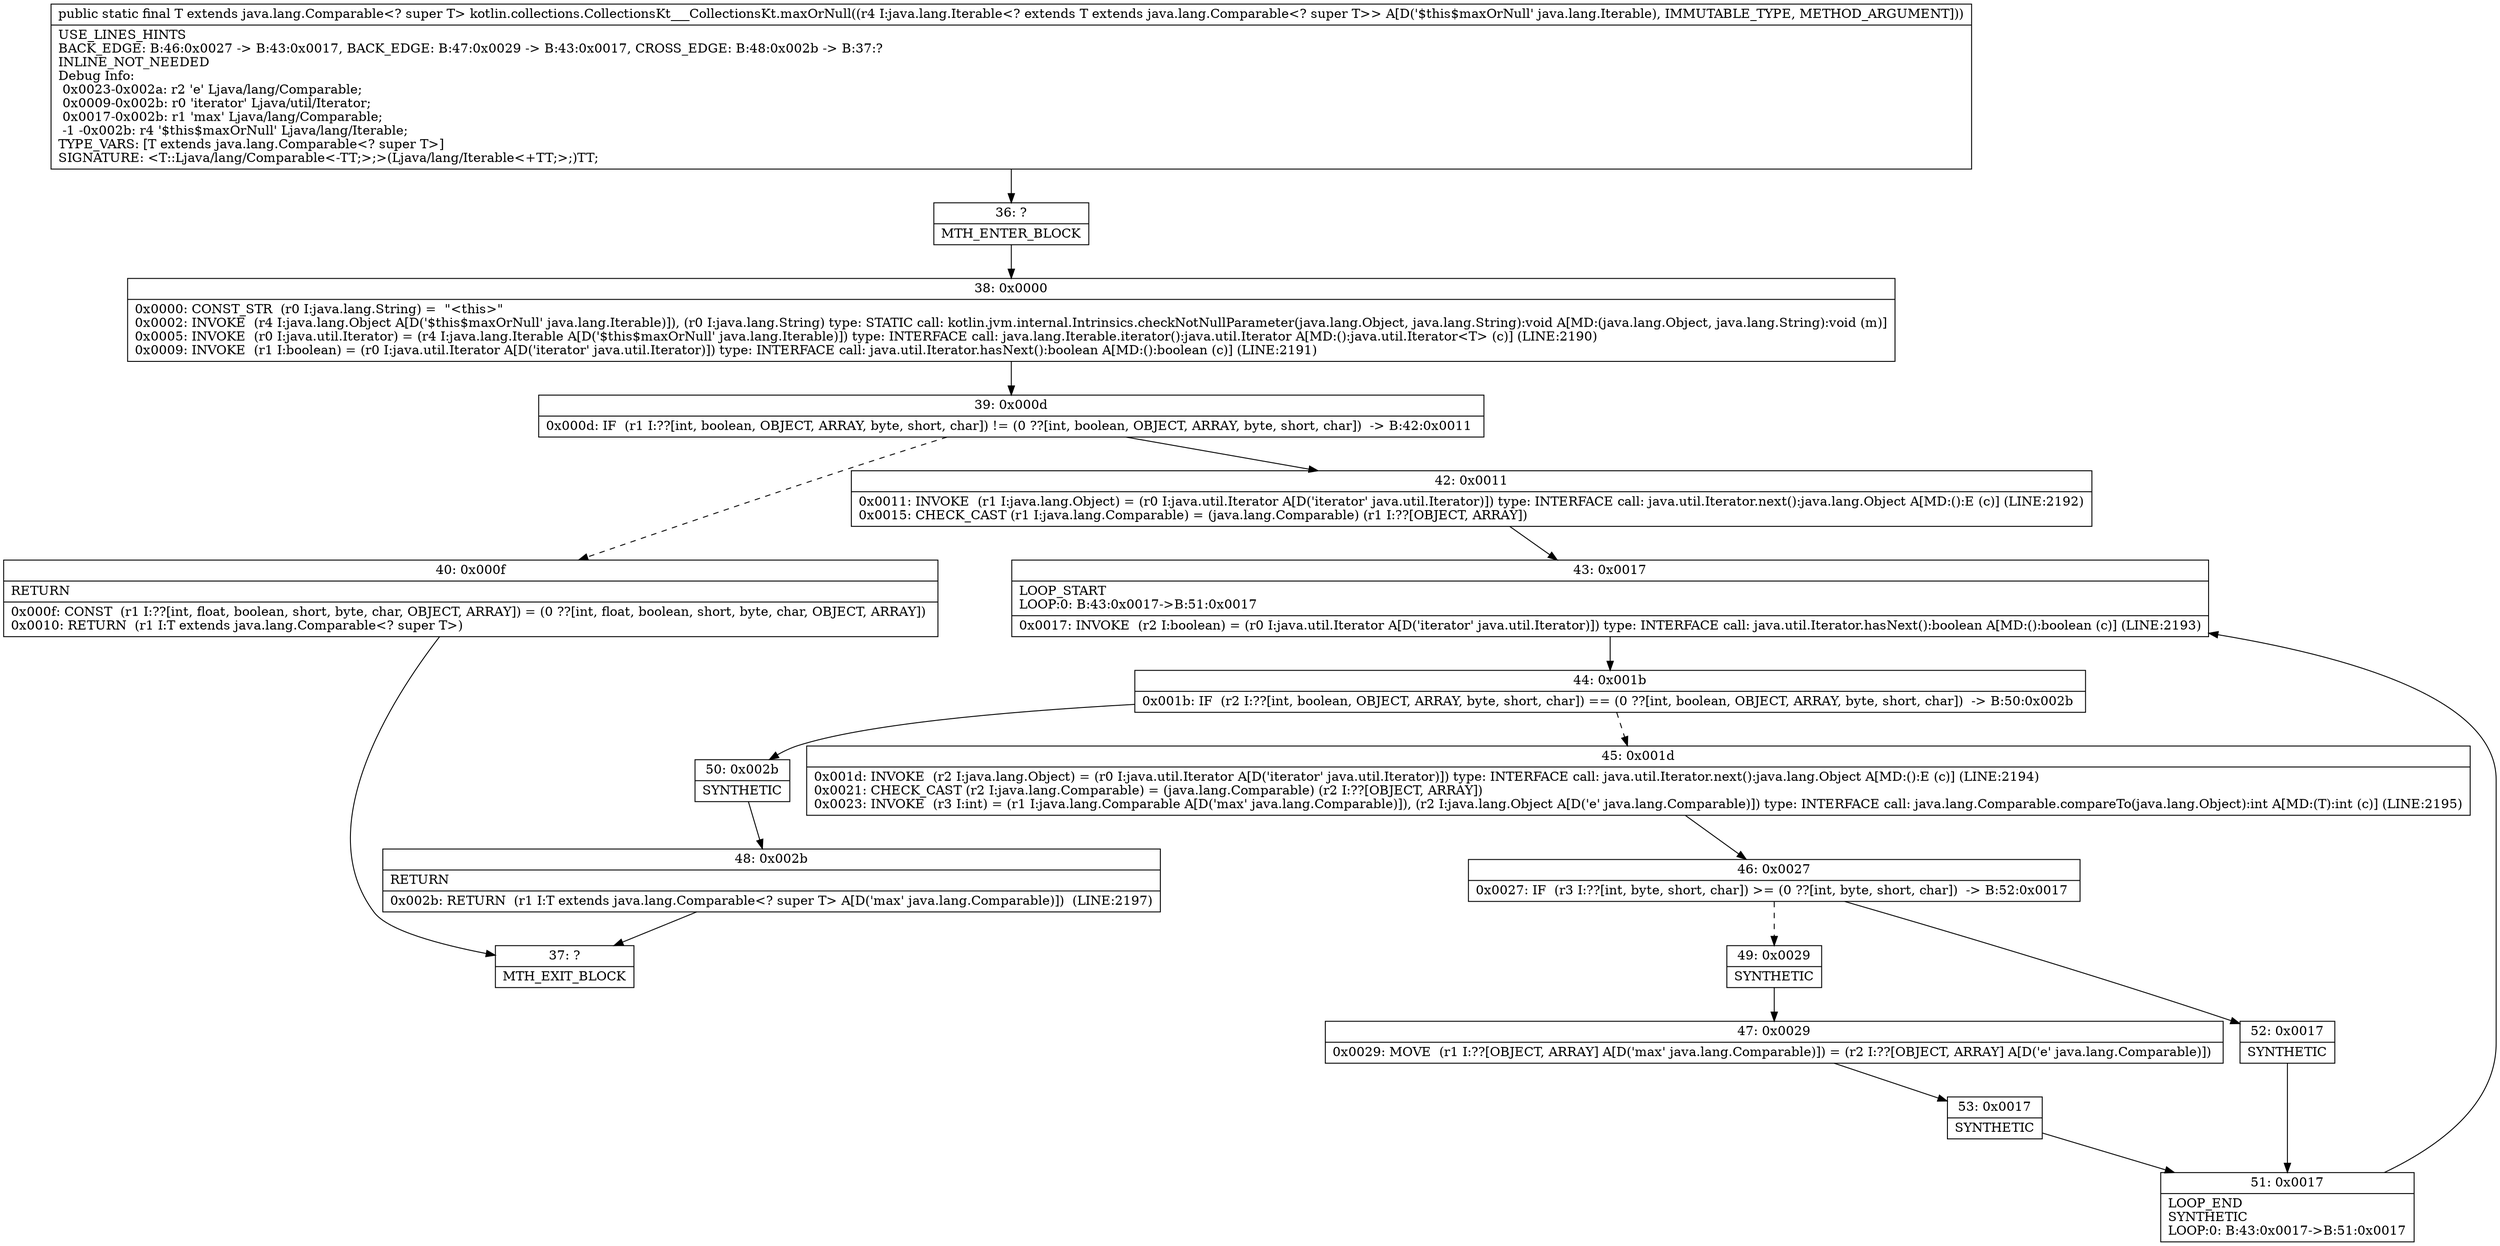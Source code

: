 digraph "CFG forkotlin.collections.CollectionsKt___CollectionsKt.maxOrNull(Ljava\/lang\/Iterable;)Ljava\/lang\/Comparable;" {
Node_36 [shape=record,label="{36\:\ ?|MTH_ENTER_BLOCK\l}"];
Node_38 [shape=record,label="{38\:\ 0x0000|0x0000: CONST_STR  (r0 I:java.lang.String) =  \"\<this\>\" \l0x0002: INVOKE  (r4 I:java.lang.Object A[D('$this$maxOrNull' java.lang.Iterable)]), (r0 I:java.lang.String) type: STATIC call: kotlin.jvm.internal.Intrinsics.checkNotNullParameter(java.lang.Object, java.lang.String):void A[MD:(java.lang.Object, java.lang.String):void (m)]\l0x0005: INVOKE  (r0 I:java.util.Iterator) = (r4 I:java.lang.Iterable A[D('$this$maxOrNull' java.lang.Iterable)]) type: INTERFACE call: java.lang.Iterable.iterator():java.util.Iterator A[MD:():java.util.Iterator\<T\> (c)] (LINE:2190)\l0x0009: INVOKE  (r1 I:boolean) = (r0 I:java.util.Iterator A[D('iterator' java.util.Iterator)]) type: INTERFACE call: java.util.Iterator.hasNext():boolean A[MD:():boolean (c)] (LINE:2191)\l}"];
Node_39 [shape=record,label="{39\:\ 0x000d|0x000d: IF  (r1 I:??[int, boolean, OBJECT, ARRAY, byte, short, char]) != (0 ??[int, boolean, OBJECT, ARRAY, byte, short, char])  \-\> B:42:0x0011 \l}"];
Node_40 [shape=record,label="{40\:\ 0x000f|RETURN\l|0x000f: CONST  (r1 I:??[int, float, boolean, short, byte, char, OBJECT, ARRAY]) = (0 ??[int, float, boolean, short, byte, char, OBJECT, ARRAY]) \l0x0010: RETURN  (r1 I:T extends java.lang.Comparable\<? super T\>) \l}"];
Node_37 [shape=record,label="{37\:\ ?|MTH_EXIT_BLOCK\l}"];
Node_42 [shape=record,label="{42\:\ 0x0011|0x0011: INVOKE  (r1 I:java.lang.Object) = (r0 I:java.util.Iterator A[D('iterator' java.util.Iterator)]) type: INTERFACE call: java.util.Iterator.next():java.lang.Object A[MD:():E (c)] (LINE:2192)\l0x0015: CHECK_CAST (r1 I:java.lang.Comparable) = (java.lang.Comparable) (r1 I:??[OBJECT, ARRAY]) \l}"];
Node_43 [shape=record,label="{43\:\ 0x0017|LOOP_START\lLOOP:0: B:43:0x0017\-\>B:51:0x0017\l|0x0017: INVOKE  (r2 I:boolean) = (r0 I:java.util.Iterator A[D('iterator' java.util.Iterator)]) type: INTERFACE call: java.util.Iterator.hasNext():boolean A[MD:():boolean (c)] (LINE:2193)\l}"];
Node_44 [shape=record,label="{44\:\ 0x001b|0x001b: IF  (r2 I:??[int, boolean, OBJECT, ARRAY, byte, short, char]) == (0 ??[int, boolean, OBJECT, ARRAY, byte, short, char])  \-\> B:50:0x002b \l}"];
Node_45 [shape=record,label="{45\:\ 0x001d|0x001d: INVOKE  (r2 I:java.lang.Object) = (r0 I:java.util.Iterator A[D('iterator' java.util.Iterator)]) type: INTERFACE call: java.util.Iterator.next():java.lang.Object A[MD:():E (c)] (LINE:2194)\l0x0021: CHECK_CAST (r2 I:java.lang.Comparable) = (java.lang.Comparable) (r2 I:??[OBJECT, ARRAY]) \l0x0023: INVOKE  (r3 I:int) = (r1 I:java.lang.Comparable A[D('max' java.lang.Comparable)]), (r2 I:java.lang.Object A[D('e' java.lang.Comparable)]) type: INTERFACE call: java.lang.Comparable.compareTo(java.lang.Object):int A[MD:(T):int (c)] (LINE:2195)\l}"];
Node_46 [shape=record,label="{46\:\ 0x0027|0x0027: IF  (r3 I:??[int, byte, short, char]) \>= (0 ??[int, byte, short, char])  \-\> B:52:0x0017 \l}"];
Node_49 [shape=record,label="{49\:\ 0x0029|SYNTHETIC\l}"];
Node_47 [shape=record,label="{47\:\ 0x0029|0x0029: MOVE  (r1 I:??[OBJECT, ARRAY] A[D('max' java.lang.Comparable)]) = (r2 I:??[OBJECT, ARRAY] A[D('e' java.lang.Comparable)]) \l}"];
Node_53 [shape=record,label="{53\:\ 0x0017|SYNTHETIC\l}"];
Node_51 [shape=record,label="{51\:\ 0x0017|LOOP_END\lSYNTHETIC\lLOOP:0: B:43:0x0017\-\>B:51:0x0017\l}"];
Node_52 [shape=record,label="{52\:\ 0x0017|SYNTHETIC\l}"];
Node_50 [shape=record,label="{50\:\ 0x002b|SYNTHETIC\l}"];
Node_48 [shape=record,label="{48\:\ 0x002b|RETURN\l|0x002b: RETURN  (r1 I:T extends java.lang.Comparable\<? super T\> A[D('max' java.lang.Comparable)])  (LINE:2197)\l}"];
MethodNode[shape=record,label="{public static final T extends java.lang.Comparable\<? super T\> kotlin.collections.CollectionsKt___CollectionsKt.maxOrNull((r4 I:java.lang.Iterable\<? extends T extends java.lang.Comparable\<? super T\>\> A[D('$this$maxOrNull' java.lang.Iterable), IMMUTABLE_TYPE, METHOD_ARGUMENT]))  | USE_LINES_HINTS\lBACK_EDGE: B:46:0x0027 \-\> B:43:0x0017, BACK_EDGE: B:47:0x0029 \-\> B:43:0x0017, CROSS_EDGE: B:48:0x002b \-\> B:37:?\lINLINE_NOT_NEEDED\lDebug Info:\l  0x0023\-0x002a: r2 'e' Ljava\/lang\/Comparable;\l  0x0009\-0x002b: r0 'iterator' Ljava\/util\/Iterator;\l  0x0017\-0x002b: r1 'max' Ljava\/lang\/Comparable;\l  \-1 \-0x002b: r4 '$this$maxOrNull' Ljava\/lang\/Iterable;\lTYPE_VARS: [T extends java.lang.Comparable\<? super T\>]\lSIGNATURE: \<T::Ljava\/lang\/Comparable\<\-TT;\>;\>(Ljava\/lang\/Iterable\<+TT;\>;)TT;\l}"];
MethodNode -> Node_36;Node_36 -> Node_38;
Node_38 -> Node_39;
Node_39 -> Node_40[style=dashed];
Node_39 -> Node_42;
Node_40 -> Node_37;
Node_42 -> Node_43;
Node_43 -> Node_44;
Node_44 -> Node_45[style=dashed];
Node_44 -> Node_50;
Node_45 -> Node_46;
Node_46 -> Node_49[style=dashed];
Node_46 -> Node_52;
Node_49 -> Node_47;
Node_47 -> Node_53;
Node_53 -> Node_51;
Node_51 -> Node_43;
Node_52 -> Node_51;
Node_50 -> Node_48;
Node_48 -> Node_37;
}

